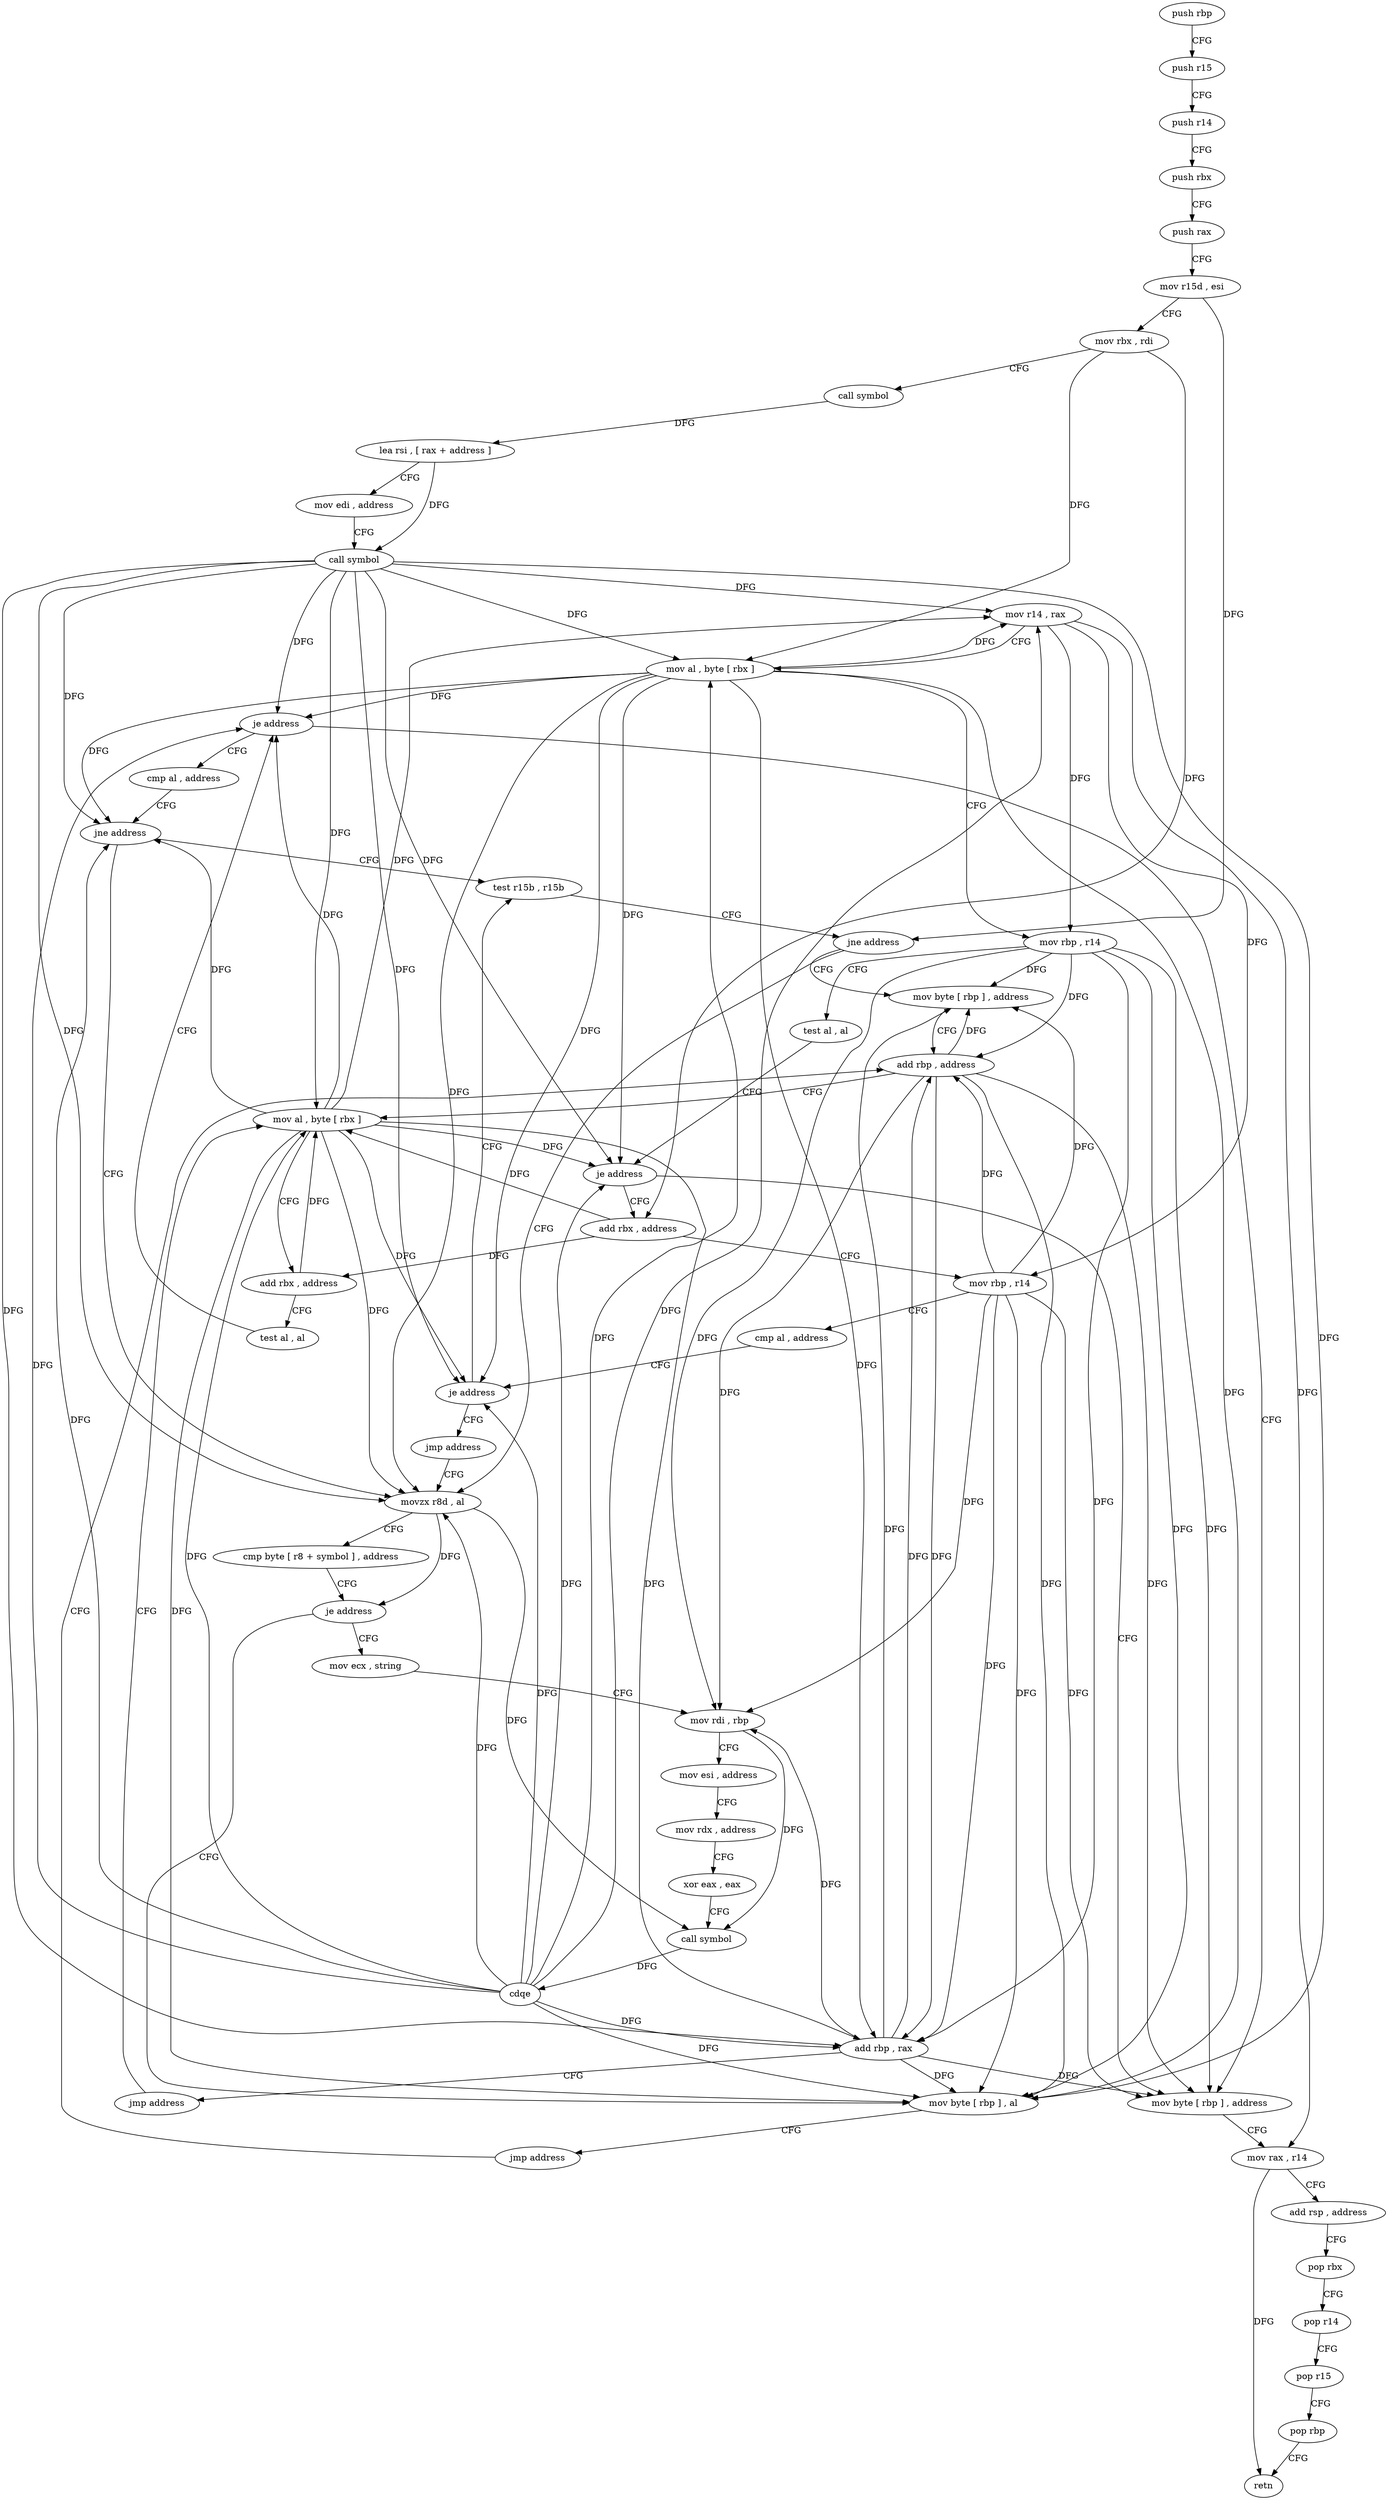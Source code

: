 digraph "func" {
"4222736" [label = "push rbp" ]
"4222737" [label = "push r15" ]
"4222739" [label = "push r14" ]
"4222741" [label = "push rbx" ]
"4222742" [label = "push rax" ]
"4222743" [label = "mov r15d , esi" ]
"4222746" [label = "mov rbx , rdi" ]
"4222749" [label = "call symbol" ]
"4222754" [label = "lea rsi , [ rax + address ]" ]
"4222758" [label = "mov edi , address" ]
"4222763" [label = "call symbol" ]
"4222768" [label = "mov r14 , rax" ]
"4222771" [label = "mov al , byte [ rbx ]" ]
"4222773" [label = "mov rbp , r14" ]
"4222776" [label = "test al , al" ]
"4222778" [label = "je address" ]
"4222880" [label = "mov byte [ rbp ] , address" ]
"4222780" [label = "add rbx , address" ]
"4222884" [label = "mov rax , r14" ]
"4222887" [label = "add rsp , address" ]
"4222891" [label = "pop rbx" ]
"4222892" [label = "pop r14" ]
"4222894" [label = "pop r15" ]
"4222896" [label = "pop rbp" ]
"4222897" [label = "retn" ]
"4222784" [label = "mov rbp , r14" ]
"4222787" [label = "cmp al , address" ]
"4222789" [label = "je address" ]
"4222822" [label = "test r15b , r15b" ]
"4222791" [label = "jmp address" ]
"4222825" [label = "jne address" ]
"4222800" [label = "mov byte [ rbp ] , address" ]
"4222827" [label = "movzx r8d , al" ]
"4222804" [label = "add rbp , address" ]
"4222831" [label = "cmp byte [ r8 + symbol ] , address" ]
"4222839" [label = "je address" ]
"4222846" [label = "mov ecx , string" ]
"4222841" [label = "mov byte [ rbp ] , al" ]
"4222818" [label = "cmp al , address" ]
"4222820" [label = "jne address" ]
"4222851" [label = "mov rdi , rbp" ]
"4222854" [label = "mov esi , address" ]
"4222859" [label = "mov rdx , address" ]
"4222866" [label = "xor eax , eax" ]
"4222868" [label = "call symbol" ]
"4222873" [label = "cdqe" ]
"4222875" [label = "add rbp , rax" ]
"4222878" [label = "jmp address" ]
"4222808" [label = "mov al , byte [ rbx ]" ]
"4222844" [label = "jmp address" ]
"4222810" [label = "add rbx , address" ]
"4222814" [label = "test al , al" ]
"4222816" [label = "je address" ]
"4222736" -> "4222737" [ label = "CFG" ]
"4222737" -> "4222739" [ label = "CFG" ]
"4222739" -> "4222741" [ label = "CFG" ]
"4222741" -> "4222742" [ label = "CFG" ]
"4222742" -> "4222743" [ label = "CFG" ]
"4222743" -> "4222746" [ label = "CFG" ]
"4222743" -> "4222825" [ label = "DFG" ]
"4222746" -> "4222749" [ label = "CFG" ]
"4222746" -> "4222771" [ label = "DFG" ]
"4222746" -> "4222780" [ label = "DFG" ]
"4222749" -> "4222754" [ label = "DFG" ]
"4222754" -> "4222758" [ label = "CFG" ]
"4222754" -> "4222763" [ label = "DFG" ]
"4222758" -> "4222763" [ label = "CFG" ]
"4222763" -> "4222768" [ label = "DFG" ]
"4222763" -> "4222771" [ label = "DFG" ]
"4222763" -> "4222778" [ label = "DFG" ]
"4222763" -> "4222789" [ label = "DFG" ]
"4222763" -> "4222827" [ label = "DFG" ]
"4222763" -> "4222875" [ label = "DFG" ]
"4222763" -> "4222841" [ label = "DFG" ]
"4222763" -> "4222808" [ label = "DFG" ]
"4222763" -> "4222816" [ label = "DFG" ]
"4222763" -> "4222820" [ label = "DFG" ]
"4222768" -> "4222771" [ label = "CFG" ]
"4222768" -> "4222773" [ label = "DFG" ]
"4222768" -> "4222884" [ label = "DFG" ]
"4222768" -> "4222784" [ label = "DFG" ]
"4222771" -> "4222773" [ label = "CFG" ]
"4222771" -> "4222768" [ label = "DFG" ]
"4222771" -> "4222778" [ label = "DFG" ]
"4222771" -> "4222789" [ label = "DFG" ]
"4222771" -> "4222827" [ label = "DFG" ]
"4222771" -> "4222875" [ label = "DFG" ]
"4222771" -> "4222841" [ label = "DFG" ]
"4222771" -> "4222816" [ label = "DFG" ]
"4222771" -> "4222820" [ label = "DFG" ]
"4222773" -> "4222776" [ label = "CFG" ]
"4222773" -> "4222880" [ label = "DFG" ]
"4222773" -> "4222800" [ label = "DFG" ]
"4222773" -> "4222804" [ label = "DFG" ]
"4222773" -> "4222851" [ label = "DFG" ]
"4222773" -> "4222875" [ label = "DFG" ]
"4222773" -> "4222841" [ label = "DFG" ]
"4222776" -> "4222778" [ label = "CFG" ]
"4222778" -> "4222880" [ label = "CFG" ]
"4222778" -> "4222780" [ label = "CFG" ]
"4222880" -> "4222884" [ label = "CFG" ]
"4222780" -> "4222784" [ label = "CFG" ]
"4222780" -> "4222808" [ label = "DFG" ]
"4222780" -> "4222810" [ label = "DFG" ]
"4222884" -> "4222887" [ label = "CFG" ]
"4222884" -> "4222897" [ label = "DFG" ]
"4222887" -> "4222891" [ label = "CFG" ]
"4222891" -> "4222892" [ label = "CFG" ]
"4222892" -> "4222894" [ label = "CFG" ]
"4222894" -> "4222896" [ label = "CFG" ]
"4222896" -> "4222897" [ label = "CFG" ]
"4222784" -> "4222787" [ label = "CFG" ]
"4222784" -> "4222880" [ label = "DFG" ]
"4222784" -> "4222800" [ label = "DFG" ]
"4222784" -> "4222804" [ label = "DFG" ]
"4222784" -> "4222851" [ label = "DFG" ]
"4222784" -> "4222875" [ label = "DFG" ]
"4222784" -> "4222841" [ label = "DFG" ]
"4222787" -> "4222789" [ label = "CFG" ]
"4222789" -> "4222822" [ label = "CFG" ]
"4222789" -> "4222791" [ label = "CFG" ]
"4222822" -> "4222825" [ label = "CFG" ]
"4222791" -> "4222827" [ label = "CFG" ]
"4222825" -> "4222800" [ label = "CFG" ]
"4222825" -> "4222827" [ label = "CFG" ]
"4222800" -> "4222804" [ label = "CFG" ]
"4222827" -> "4222831" [ label = "CFG" ]
"4222827" -> "4222839" [ label = "DFG" ]
"4222827" -> "4222868" [ label = "DFG" ]
"4222804" -> "4222808" [ label = "CFG" ]
"4222804" -> "4222880" [ label = "DFG" ]
"4222804" -> "4222800" [ label = "DFG" ]
"4222804" -> "4222851" [ label = "DFG" ]
"4222804" -> "4222875" [ label = "DFG" ]
"4222804" -> "4222841" [ label = "DFG" ]
"4222831" -> "4222839" [ label = "CFG" ]
"4222839" -> "4222846" [ label = "CFG" ]
"4222839" -> "4222841" [ label = "CFG" ]
"4222846" -> "4222851" [ label = "CFG" ]
"4222841" -> "4222844" [ label = "CFG" ]
"4222818" -> "4222820" [ label = "CFG" ]
"4222820" -> "4222827" [ label = "CFG" ]
"4222820" -> "4222822" [ label = "CFG" ]
"4222851" -> "4222854" [ label = "CFG" ]
"4222851" -> "4222868" [ label = "DFG" ]
"4222854" -> "4222859" [ label = "CFG" ]
"4222859" -> "4222866" [ label = "CFG" ]
"4222866" -> "4222868" [ label = "CFG" ]
"4222868" -> "4222873" [ label = "DFG" ]
"4222873" -> "4222875" [ label = "DFG" ]
"4222873" -> "4222768" [ label = "DFG" ]
"4222873" -> "4222778" [ label = "DFG" ]
"4222873" -> "4222789" [ label = "DFG" ]
"4222873" -> "4222827" [ label = "DFG" ]
"4222873" -> "4222771" [ label = "DFG" ]
"4222873" -> "4222841" [ label = "DFG" ]
"4222873" -> "4222808" [ label = "DFG" ]
"4222873" -> "4222816" [ label = "DFG" ]
"4222873" -> "4222820" [ label = "DFG" ]
"4222875" -> "4222878" [ label = "CFG" ]
"4222875" -> "4222880" [ label = "DFG" ]
"4222875" -> "4222800" [ label = "DFG" ]
"4222875" -> "4222804" [ label = "DFG" ]
"4222875" -> "4222851" [ label = "DFG" ]
"4222875" -> "4222841" [ label = "DFG" ]
"4222878" -> "4222808" [ label = "CFG" ]
"4222808" -> "4222810" [ label = "CFG" ]
"4222808" -> "4222768" [ label = "DFG" ]
"4222808" -> "4222778" [ label = "DFG" ]
"4222808" -> "4222789" [ label = "DFG" ]
"4222808" -> "4222827" [ label = "DFG" ]
"4222808" -> "4222875" [ label = "DFG" ]
"4222808" -> "4222841" [ label = "DFG" ]
"4222808" -> "4222816" [ label = "DFG" ]
"4222808" -> "4222820" [ label = "DFG" ]
"4222844" -> "4222804" [ label = "CFG" ]
"4222810" -> "4222814" [ label = "CFG" ]
"4222810" -> "4222808" [ label = "DFG" ]
"4222814" -> "4222816" [ label = "CFG" ]
"4222816" -> "4222880" [ label = "CFG" ]
"4222816" -> "4222818" [ label = "CFG" ]
}
